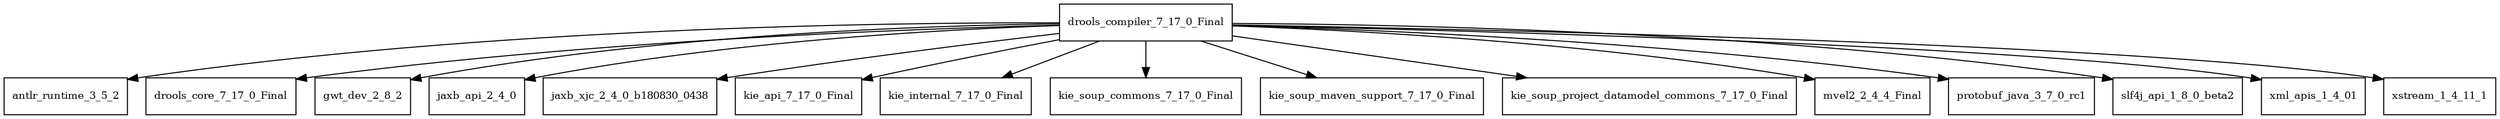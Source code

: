 digraph drools_compiler_7_17_0_Final_dependencies {
  node [shape = box, fontsize=10.0];
  drools_compiler_7_17_0_Final -> antlr_runtime_3_5_2;
  drools_compiler_7_17_0_Final -> drools_core_7_17_0_Final;
  drools_compiler_7_17_0_Final -> gwt_dev_2_8_2;
  drools_compiler_7_17_0_Final -> jaxb_api_2_4_0;
  drools_compiler_7_17_0_Final -> jaxb_xjc_2_4_0_b180830_0438;
  drools_compiler_7_17_0_Final -> kie_api_7_17_0_Final;
  drools_compiler_7_17_0_Final -> kie_internal_7_17_0_Final;
  drools_compiler_7_17_0_Final -> kie_soup_commons_7_17_0_Final;
  drools_compiler_7_17_0_Final -> kie_soup_maven_support_7_17_0_Final;
  drools_compiler_7_17_0_Final -> kie_soup_project_datamodel_commons_7_17_0_Final;
  drools_compiler_7_17_0_Final -> mvel2_2_4_4_Final;
  drools_compiler_7_17_0_Final -> protobuf_java_3_7_0_rc1;
  drools_compiler_7_17_0_Final -> slf4j_api_1_8_0_beta2;
  drools_compiler_7_17_0_Final -> xml_apis_1_4_01;
  drools_compiler_7_17_0_Final -> xstream_1_4_11_1;
}
